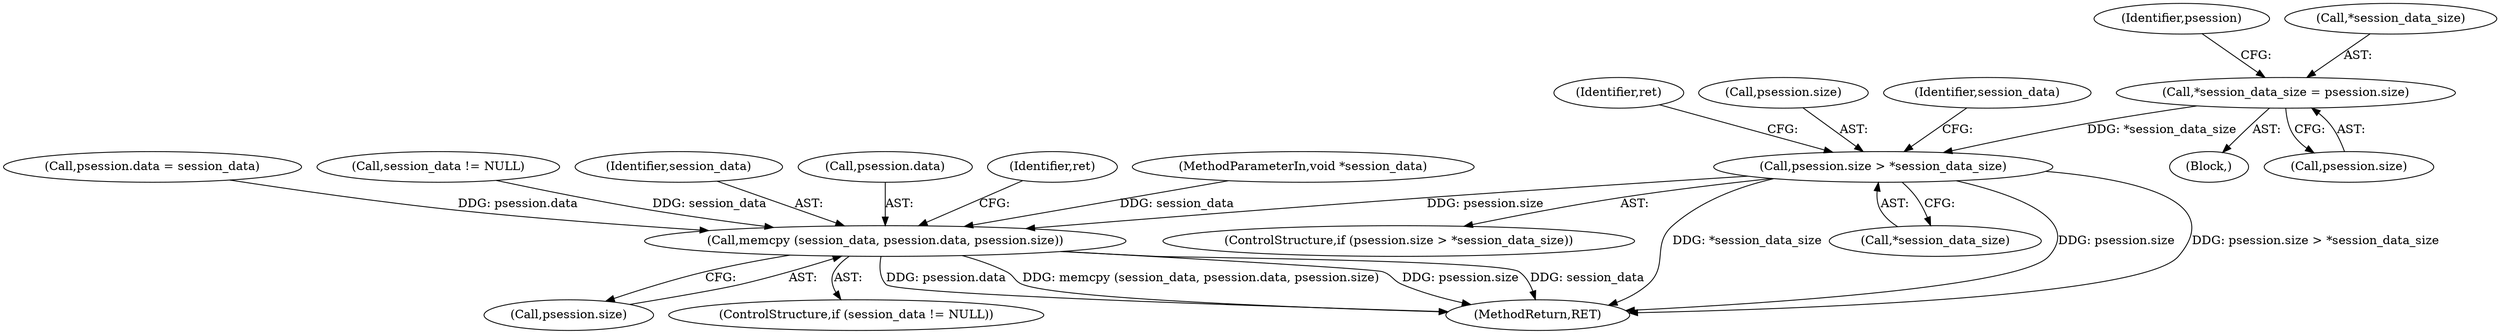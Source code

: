 digraph "0_savannah_190cef6eed37d0e73a73c1e205eb31d45ab60a3c@pointer" {
"1000136" [label="(Call,*session_data_size = psession.size)"];
"1000143" [label="(Call,psession.size > *session_data_size)"];
"1000158" [label="(Call,memcpy (session_data, psession.data, psession.size))"];
"1000154" [label="(ControlStructure,if (session_data != NULL))"];
"1000142" [label="(ControlStructure,if (psession.size > *session_data_size))"];
"1000175" [label="(MethodReturn,RET)"];
"1000117" [label="(Call,psession.data = session_data)"];
"1000163" [label="(Call,psession.size)"];
"1000155" [label="(Call,session_data != NULL)"];
"1000139" [label="(Call,psession.size)"];
"1000159" [label="(Identifier,session_data)"];
"1000145" [label="(Identifier,psession)"];
"1000151" [label="(Identifier,ret)"];
"1000104" [label="(Block,)"];
"1000144" [label="(Call,psession.size)"];
"1000143" [label="(Call,psession.size > *session_data_size)"];
"1000160" [label="(Call,psession.data)"];
"1000137" [label="(Call,*session_data_size)"];
"1000156" [label="(Identifier,session_data)"];
"1000158" [label="(Call,memcpy (session_data, psession.data, psession.size))"];
"1000136" [label="(Call,*session_data_size = psession.size)"];
"1000147" [label="(Call,*session_data_size)"];
"1000167" [label="(Identifier,ret)"];
"1000102" [label="(MethodParameterIn,void *session_data)"];
"1000136" -> "1000104"  [label="AST: "];
"1000136" -> "1000139"  [label="CFG: "];
"1000137" -> "1000136"  [label="AST: "];
"1000139" -> "1000136"  [label="AST: "];
"1000145" -> "1000136"  [label="CFG: "];
"1000136" -> "1000143"  [label="DDG: *session_data_size"];
"1000143" -> "1000142"  [label="AST: "];
"1000143" -> "1000147"  [label="CFG: "];
"1000144" -> "1000143"  [label="AST: "];
"1000147" -> "1000143"  [label="AST: "];
"1000151" -> "1000143"  [label="CFG: "];
"1000156" -> "1000143"  [label="CFG: "];
"1000143" -> "1000175"  [label="DDG: *session_data_size"];
"1000143" -> "1000175"  [label="DDG: psession.size"];
"1000143" -> "1000175"  [label="DDG: psession.size > *session_data_size"];
"1000143" -> "1000158"  [label="DDG: psession.size"];
"1000158" -> "1000154"  [label="AST: "];
"1000158" -> "1000163"  [label="CFG: "];
"1000159" -> "1000158"  [label="AST: "];
"1000160" -> "1000158"  [label="AST: "];
"1000163" -> "1000158"  [label="AST: "];
"1000167" -> "1000158"  [label="CFG: "];
"1000158" -> "1000175"  [label="DDG: psession.size"];
"1000158" -> "1000175"  [label="DDG: session_data"];
"1000158" -> "1000175"  [label="DDG: psession.data"];
"1000158" -> "1000175"  [label="DDG: memcpy (session_data, psession.data, psession.size)"];
"1000155" -> "1000158"  [label="DDG: session_data"];
"1000102" -> "1000158"  [label="DDG: session_data"];
"1000117" -> "1000158"  [label="DDG: psession.data"];
}
